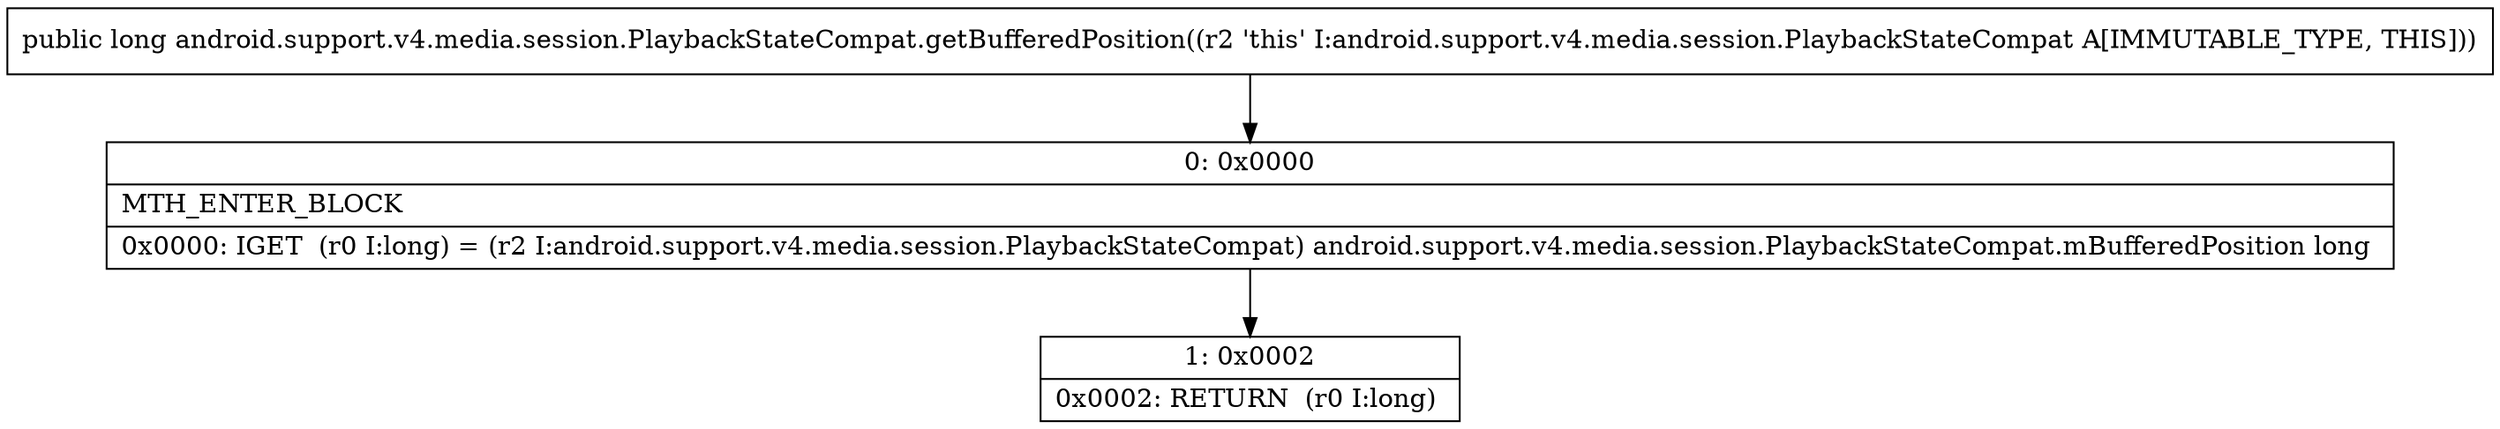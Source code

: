 digraph "CFG forandroid.support.v4.media.session.PlaybackStateCompat.getBufferedPosition()J" {
Node_0 [shape=record,label="{0\:\ 0x0000|MTH_ENTER_BLOCK\l|0x0000: IGET  (r0 I:long) = (r2 I:android.support.v4.media.session.PlaybackStateCompat) android.support.v4.media.session.PlaybackStateCompat.mBufferedPosition long \l}"];
Node_1 [shape=record,label="{1\:\ 0x0002|0x0002: RETURN  (r0 I:long) \l}"];
MethodNode[shape=record,label="{public long android.support.v4.media.session.PlaybackStateCompat.getBufferedPosition((r2 'this' I:android.support.v4.media.session.PlaybackStateCompat A[IMMUTABLE_TYPE, THIS])) }"];
MethodNode -> Node_0;
Node_0 -> Node_1;
}

